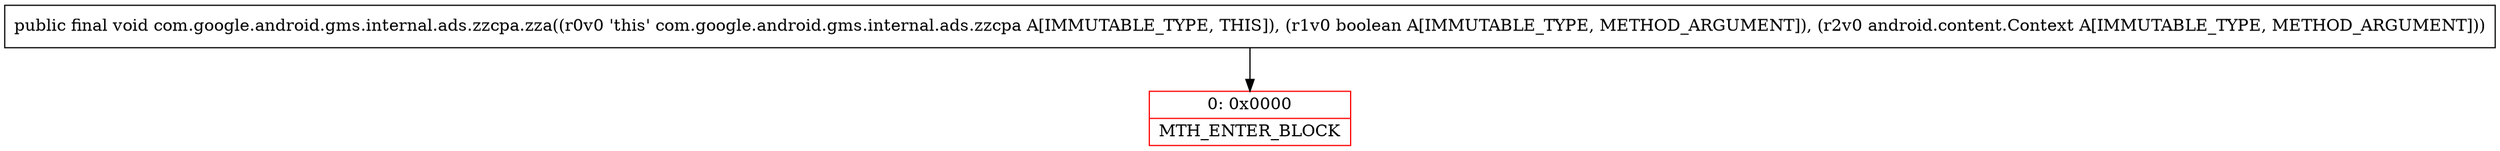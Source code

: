 digraph "CFG forcom.google.android.gms.internal.ads.zzcpa.zza(ZLandroid\/content\/Context;)V" {
subgraph cluster_Region_1527050761 {
label = "R(0)";
node [shape=record,color=blue];
}
Node_0 [shape=record,color=red,label="{0\:\ 0x0000|MTH_ENTER_BLOCK\l}"];
MethodNode[shape=record,label="{public final void com.google.android.gms.internal.ads.zzcpa.zza((r0v0 'this' com.google.android.gms.internal.ads.zzcpa A[IMMUTABLE_TYPE, THIS]), (r1v0 boolean A[IMMUTABLE_TYPE, METHOD_ARGUMENT]), (r2v0 android.content.Context A[IMMUTABLE_TYPE, METHOD_ARGUMENT])) }"];
MethodNode -> Node_0;
}

